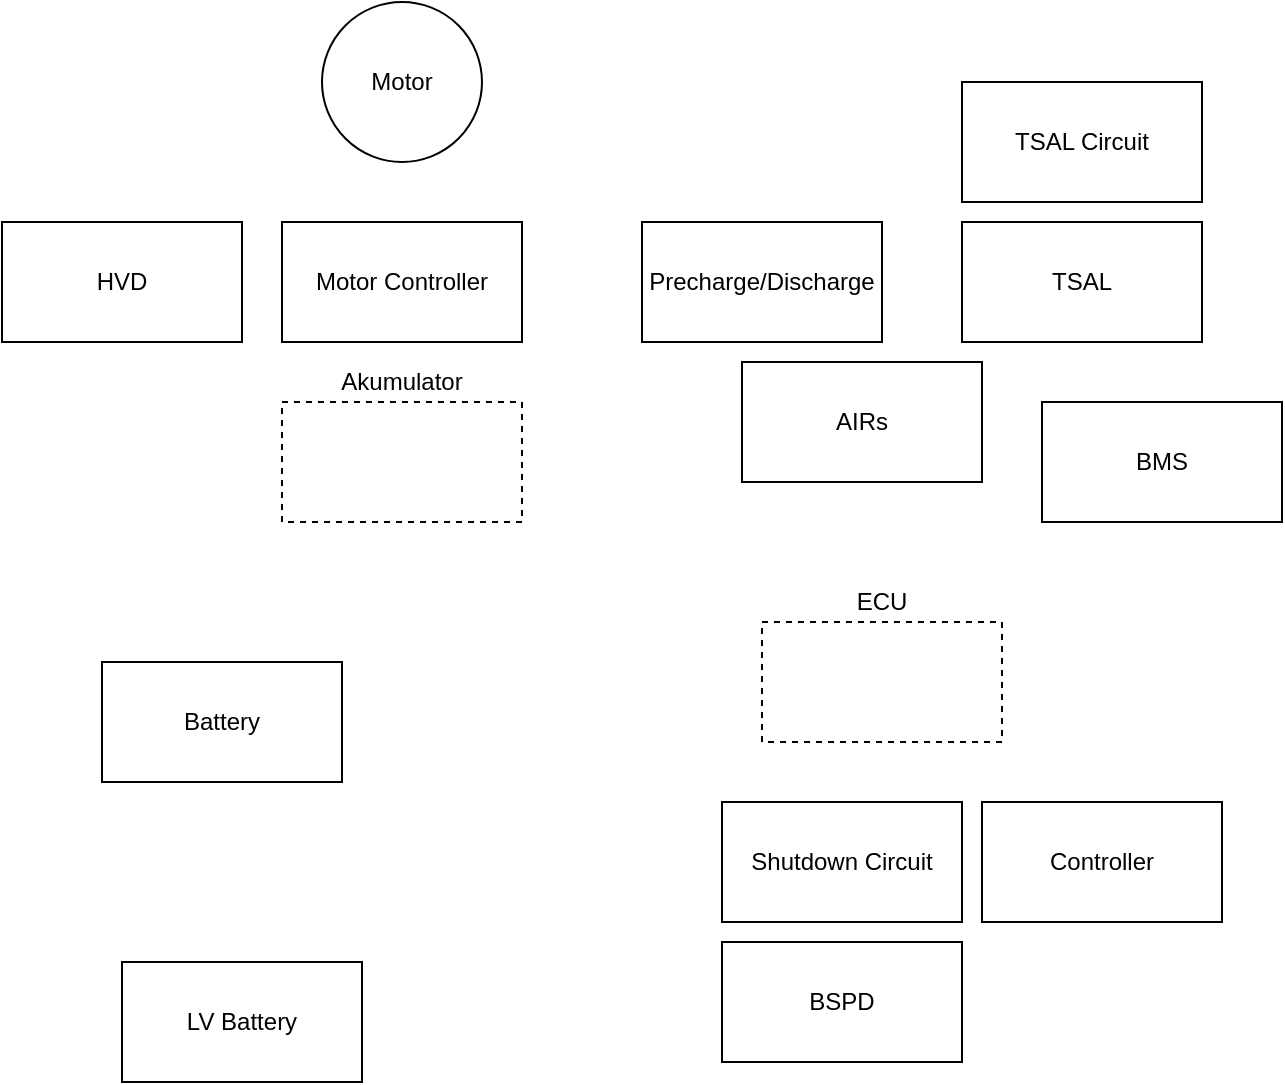 <mxfile version="12.1.6" type="device" pages="1"><diagram id="Hh4U2frHVkHz96T6ugAJ" name="Halaman-1"><mxGraphModel dx="868" dy="534" grid="1" gridSize="10" guides="1" tooltips="1" connect="1" arrows="1" fold="1" page="1" pageScale="1" pageWidth="826" pageHeight="1169" math="0" shadow="0"><root><mxCell id="0"/><mxCell id="1" parent="0"/><mxCell id="IFf7m4tW7p8dOpiQLxSs-1" value="Motor" style="ellipse;whiteSpace=wrap;html=1;aspect=fixed;" vertex="1" parent="1"><mxGeometry x="260" y="140" width="80" height="80" as="geometry"/></mxCell><mxCell id="IFf7m4tW7p8dOpiQLxSs-2" value="Motor Controller" style="rounded=0;whiteSpace=wrap;html=1;" vertex="1" parent="1"><mxGeometry x="240" y="250" width="120" height="60" as="geometry"/></mxCell><mxCell id="IFf7m4tW7p8dOpiQLxSs-4" value="" style="rounded=0;whiteSpace=wrap;html=1;fillColor=none;dashed=1;" vertex="1" parent="1"><mxGeometry x="240" y="340" width="120" height="60" as="geometry"/></mxCell><mxCell id="IFf7m4tW7p8dOpiQLxSs-5" value="HVD" style="rounded=0;whiteSpace=wrap;html=1;" vertex="1" parent="1"><mxGeometry x="100" y="250" width="120" height="60" as="geometry"/></mxCell><mxCell id="IFf7m4tW7p8dOpiQLxSs-6" value="AIRs" style="rounded=0;whiteSpace=wrap;html=1;" vertex="1" parent="1"><mxGeometry x="470" y="320" width="120" height="60" as="geometry"/></mxCell><mxCell id="IFf7m4tW7p8dOpiQLxSs-7" value="Precharge/Discharge" style="rounded=0;whiteSpace=wrap;html=1;" vertex="1" parent="1"><mxGeometry x="420" y="250" width="120" height="60" as="geometry"/></mxCell><mxCell id="IFf7m4tW7p8dOpiQLxSs-8" value="TSAL" style="rounded=0;whiteSpace=wrap;html=1;" vertex="1" parent="1"><mxGeometry x="580" y="250" width="120" height="60" as="geometry"/></mxCell><mxCell id="IFf7m4tW7p8dOpiQLxSs-9" value="" style="rounded=0;whiteSpace=wrap;html=1;dashed=1;" vertex="1" parent="1"><mxGeometry x="480" y="450" width="120" height="60" as="geometry"/></mxCell><mxCell id="IFf7m4tW7p8dOpiQLxSs-10" value="TSAL Circuit" style="rounded=0;whiteSpace=wrap;html=1;" vertex="1" parent="1"><mxGeometry x="580" y="180" width="120" height="60" as="geometry"/></mxCell><mxCell id="IFf7m4tW7p8dOpiQLxSs-11" value="Akumulator" style="text;html=1;strokeColor=none;fillColor=none;align=center;verticalAlign=middle;whiteSpace=wrap;rounded=0;" vertex="1" parent="1"><mxGeometry x="280" y="320" width="40" height="20" as="geometry"/></mxCell><mxCell id="IFf7m4tW7p8dOpiQLxSs-13" value="ECU" style="text;html=1;strokeColor=none;fillColor=none;align=center;verticalAlign=middle;whiteSpace=wrap;rounded=0;" vertex="1" parent="1"><mxGeometry x="520" y="430" width="40" height="20" as="geometry"/></mxCell><mxCell id="IFf7m4tW7p8dOpiQLxSs-14" value="BMS" style="rounded=0;whiteSpace=wrap;html=1;" vertex="1" parent="1"><mxGeometry x="620" y="340" width="120" height="60" as="geometry"/></mxCell><mxCell id="IFf7m4tW7p8dOpiQLxSs-15" value="Battery" style="rounded=0;whiteSpace=wrap;html=1;" vertex="1" parent="1"><mxGeometry x="150" y="470" width="120" height="60" as="geometry"/></mxCell><mxCell id="IFf7m4tW7p8dOpiQLxSs-16" value="Shutdown Circuit" style="rounded=0;whiteSpace=wrap;html=1;" vertex="1" parent="1"><mxGeometry x="460" y="540" width="120" height="60" as="geometry"/></mxCell><mxCell id="IFf7m4tW7p8dOpiQLxSs-17" value="BSPD" style="rounded=0;whiteSpace=wrap;html=1;" vertex="1" parent="1"><mxGeometry x="460" y="610" width="120" height="60" as="geometry"/></mxCell><mxCell id="IFf7m4tW7p8dOpiQLxSs-18" value="Controller" style="rounded=0;whiteSpace=wrap;html=1;" vertex="1" parent="1"><mxGeometry x="590" y="540" width="120" height="60" as="geometry"/></mxCell><mxCell id="IFf7m4tW7p8dOpiQLxSs-19" value="LV Battery" style="rounded=0;whiteSpace=wrap;html=1;" vertex="1" parent="1"><mxGeometry x="160" y="620" width="120" height="60" as="geometry"/></mxCell></root></mxGraphModel></diagram></mxfile>